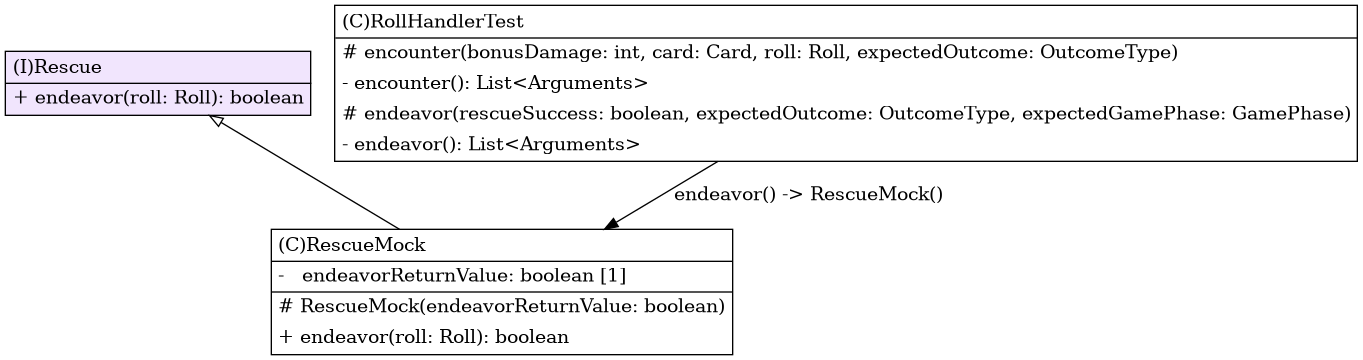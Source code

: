 @startuml

/' diagram meta data start
config=StructureConfiguration;
{
  "projectClassification": {
    "searchMode": "OpenProject", // OpenProject, AllProjects
    "includedProjects": "",
    "pathEndKeywords": "*.impl",
    "isClientPath": "",
    "isClientName": "",
    "isTestPath": "",
    "isTestName": "",
    "isMappingPath": "",
    "isMappingName": "",
    "isDataAccessPath": "",
    "isDataAccessName": "",
    "isDataStructurePath": "",
    "isDataStructureName": "",
    "isInterfaceStructuresPath": "",
    "isInterfaceStructuresName": "",
    "isEntryPointPath": "",
    "isEntryPointName": "",
    "treatFinalFieldsAsMandatory": false
  },
  "graphRestriction": {
    "classPackageExcludeFilter": "",
    "classPackageIncludeFilter": "",
    "classNameExcludeFilter": "",
    "classNameIncludeFilter": "",
    "methodNameExcludeFilter": "",
    "methodNameIncludeFilter": "",
    "removeByInheritance": "", // inheritance/annotation based filtering is done in a second step
    "removeByAnnotation": "",
    "removeByClassPackage": "", // cleanup the graph after inheritance/annotation based filtering is done
    "removeByClassName": "",
    "cutMappings": false,
    "cutEnum": false,
    "cutTests": false,
    "cutClient": false,
    "cutDataAccess": false,
    "cutInterfaceStructures": false,
    "cutDataStructures": false,
    "cutGetterAndSetter": false,
    "cutConstructors": false
  },
  "graphTraversal": {
    "forwardDepth": 1,
    "backwardDepth": 1,
    "classPackageExcludeFilter": "",
    "classPackageIncludeFilter": "",
    "classNameExcludeFilter": "",
    "classNameIncludeFilter": "",
    "methodNameExcludeFilter": "",
    "methodNameIncludeFilter": "",
    "hideMappings": false,
    "hideDataStructures": false,
    "hidePrivateMethods": false,
    "hideInterfaceCalls": false, // indirection: implementation -> interface (is hidden) -> implementation
    "onlyShowApplicationEntryPoints": false, // root node is included
    "useMethodCallsForStructureDiagram": "BothDirections" // ForwardOnly, BothDirections, No
  },
  "details": {
    "aggregation": "GroupByClass", // ByClass, GroupByClass, None
    "showClassGenericTypes": true,
    "showMethods": true,
    "showMethodParameterNames": true,
    "showMethodParameterTypes": true,
    "showMethodReturnType": true,
    "showPackageLevels": 0,
    "showDetailedClassStructure": true
  },
  "rootClass": "de.dhbw.karlsruhe.ase.application.RescueMock",
  "extensionCallbackMethod": "" // qualified.class.name#methodName - signature: public static String method(String)
}
diagram meta data end '/



digraph g {
    rankdir="TB"
    splines=polyline
    

'nodes 
Rescue1135820194[
	label=<<TABLE BORDER="1" CELLBORDER="0" CELLPADDING="4" CELLSPACING="0">
<TR><TD ALIGN="LEFT" >(I)Rescue</TD></TR>
<HR/>
<TR><TD ALIGN="LEFT" >+ endeavor(roll: Roll): boolean</TD></TR>
</TABLE>>
	style=filled
	margin=0
	shape=plaintext
	fillcolor="#F1E5FD"
];

RescueMock1052887806[
	label=<<TABLE BORDER="1" CELLBORDER="0" CELLPADDING="4" CELLSPACING="0">
<TR><TD ALIGN="LEFT" >(C)RescueMock</TD></TR>
<HR/>
<TR><TD ALIGN="LEFT" >-   endeavorReturnValue: boolean [1]</TD></TR>
<HR/>
<TR><TD ALIGN="LEFT" ># RescueMock(endeavorReturnValue: boolean)</TD></TR>
<TR><TD ALIGN="LEFT" >+ endeavor(roll: Roll): boolean</TD></TR>
</TABLE>>
	style=filled
	margin=0
	shape=plaintext
	fillcolor="#FFFFFF"
];

RollHandlerTest1052887806[
	label=<<TABLE BORDER="1" CELLBORDER="0" CELLPADDING="4" CELLSPACING="0">
<TR><TD ALIGN="LEFT" >(C)RollHandlerTest</TD></TR>
<HR/>
<TR><TD ALIGN="LEFT" ># encounter(bonusDamage: int, card: Card, roll: Roll, expectedOutcome: OutcomeType)</TD></TR>
<TR><TD ALIGN="LEFT" >- encounter(): List&lt;Arguments&gt;</TD></TR>
<TR><TD ALIGN="LEFT" ># endeavor(rescueSuccess: boolean, expectedOutcome: OutcomeType, expectedGamePhase: GamePhase)</TD></TR>
<TR><TD ALIGN="LEFT" >- endeavor(): List&lt;Arguments&gt;</TD></TR>
</TABLE>>
	style=filled
	margin=0
	shape=plaintext
	fillcolor="#FFFFFF"
];

'edges    
Rescue1135820194 -> RescueMock1052887806[arrowhead=none, arrowtail=empty, dir=both];
RollHandlerTest1052887806 -> RescueMock1052887806[label="endeavor() -> RescueMock()"];
    
}
@enduml